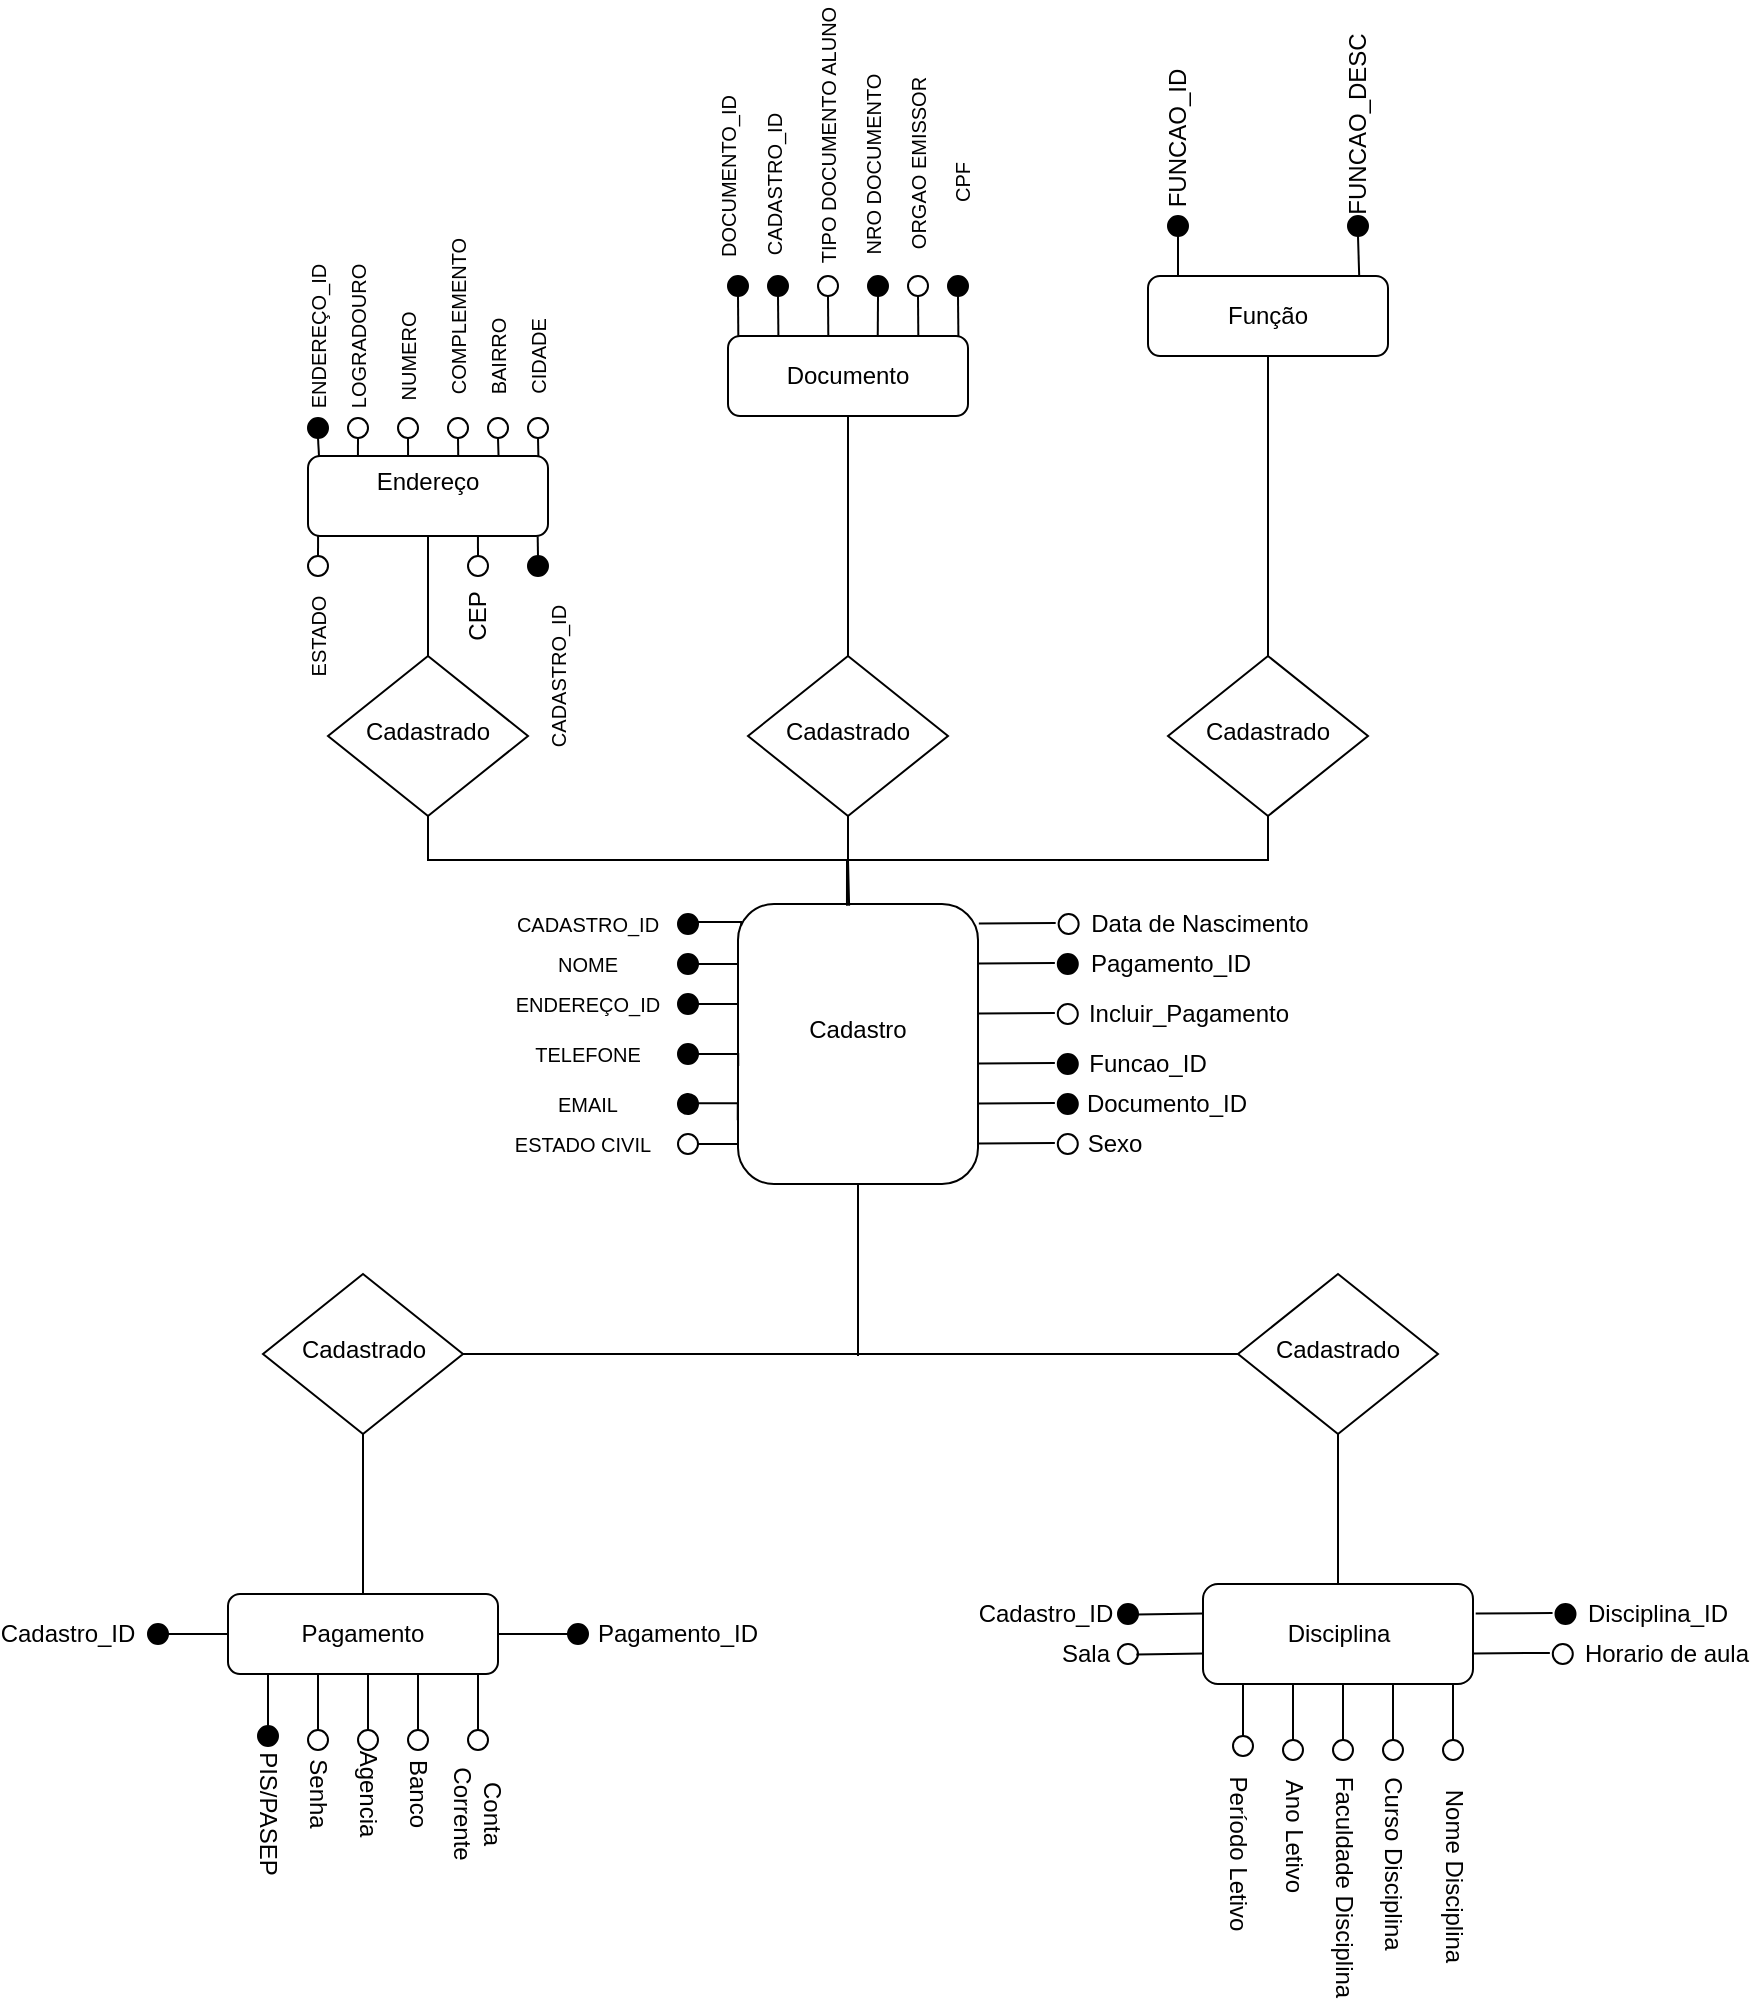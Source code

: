 <mxfile version="14.9.8" type="github">
  <diagram id="C5RBs43oDa-KdzZeNtuy" name="Page-1">
    <mxGraphModel dx="1907" dy="1597" grid="1" gridSize="10" guides="1" tooltips="1" connect="1" arrows="1" fold="1" page="1" pageScale="1" pageWidth="827" pageHeight="1169" math="0" shadow="0">
      <root>
        <mxCell id="WIyWlLk6GJQsqaUBKTNV-0" />
        <mxCell id="WIyWlLk6GJQsqaUBKTNV-1" parent="WIyWlLk6GJQsqaUBKTNV-0" />
        <mxCell id="n9vH3qTKTggAe4fT9s5i-17" style="edgeStyle=orthogonalEdgeStyle;rounded=0;orthogonalLoop=1;jettySize=auto;html=1;exitX=0.5;exitY=1;exitDx=0;exitDy=0;entryX=0.5;entryY=0;entryDx=0;entryDy=0;endArrow=none;endFill=0;" edge="1" parent="WIyWlLk6GJQsqaUBKTNV-1" source="WIyWlLk6GJQsqaUBKTNV-3" target="n9vH3qTKTggAe4fT9s5i-4">
          <mxGeometry relative="1" as="geometry" />
        </mxCell>
        <mxCell id="WIyWlLk6GJQsqaUBKTNV-3" value="&lt;div&gt;Endereço&lt;/div&gt;&lt;div&gt;&lt;br&gt;&lt;/div&gt;" style="rounded=1;whiteSpace=wrap;html=1;fontSize=12;glass=0;strokeWidth=1;shadow=0;" parent="WIyWlLk6GJQsqaUBKTNV-1" vertex="1">
          <mxGeometry x="45" y="136" width="120" height="40" as="geometry" />
        </mxCell>
        <mxCell id="n9vH3qTKTggAe4fT9s5i-143" style="edgeStyle=orthogonalEdgeStyle;rounded=0;orthogonalLoop=1;jettySize=auto;html=1;exitX=0.5;exitY=1;exitDx=0;exitDy=0;endArrow=none;endFill=0;strokeColor=#000000;entryX=0.5;entryY=0;entryDx=0;entryDy=0;" edge="1" parent="WIyWlLk6GJQsqaUBKTNV-1" source="WIyWlLk6GJQsqaUBKTNV-6" target="iqqsQsVCbm3DrwrEXU3c-34">
          <mxGeometry relative="1" as="geometry">
            <mxPoint x="570" y="690" as="targetPoint" />
          </mxGeometry>
        </mxCell>
        <mxCell id="WIyWlLk6GJQsqaUBKTNV-6" value="Cadastrado" style="rhombus;whiteSpace=wrap;html=1;shadow=0;fontFamily=Helvetica;fontSize=12;align=center;strokeWidth=1;spacing=6;spacingTop=-4;" parent="WIyWlLk6GJQsqaUBKTNV-1" vertex="1">
          <mxGeometry x="510" y="545" width="100" height="80" as="geometry" />
        </mxCell>
        <mxCell id="n9vH3qTKTggAe4fT9s5i-140" style="edgeStyle=orthogonalEdgeStyle;rounded=0;orthogonalLoop=1;jettySize=auto;html=1;exitX=0.5;exitY=1;exitDx=0;exitDy=0;endArrow=none;endFill=0;strokeColor=#000000;" edge="1" parent="WIyWlLk6GJQsqaUBKTNV-1">
          <mxGeometry relative="1" as="geometry">
            <mxPoint x="320" y="586" as="targetPoint" />
            <mxPoint x="320" y="496" as="sourcePoint" />
          </mxGeometry>
        </mxCell>
        <mxCell id="WIyWlLk6GJQsqaUBKTNV-7" value="&lt;div&gt;Cadastro&lt;/div&gt;&lt;div&gt;&lt;br&gt;&lt;/div&gt;" style="rounded=1;whiteSpace=wrap;html=1;fontSize=12;glass=0;strokeWidth=1;shadow=0;" parent="WIyWlLk6GJQsqaUBKTNV-1" vertex="1">
          <mxGeometry x="260" y="360" width="120" height="140" as="geometry" />
        </mxCell>
        <mxCell id="n9vH3qTKTggAe4fT9s5i-139" style="edgeStyle=orthogonalEdgeStyle;rounded=0;orthogonalLoop=1;jettySize=auto;html=1;exitX=1;exitY=0.5;exitDx=0;exitDy=0;entryX=0;entryY=0.5;entryDx=0;entryDy=0;endArrow=none;endFill=0;strokeColor=#000000;" edge="1" parent="WIyWlLk6GJQsqaUBKTNV-1" source="WIyWlLk6GJQsqaUBKTNV-10" target="WIyWlLk6GJQsqaUBKTNV-6">
          <mxGeometry relative="1" as="geometry" />
        </mxCell>
        <mxCell id="n9vH3qTKTggAe4fT9s5i-142" style="edgeStyle=orthogonalEdgeStyle;rounded=0;orthogonalLoop=1;jettySize=auto;html=1;exitX=0.5;exitY=1;exitDx=0;exitDy=0;entryX=0.5;entryY=0;entryDx=0;entryDy=0;endArrow=none;endFill=0;strokeColor=#000000;" edge="1" parent="WIyWlLk6GJQsqaUBKTNV-1" source="WIyWlLk6GJQsqaUBKTNV-10" target="WIyWlLk6GJQsqaUBKTNV-12">
          <mxGeometry relative="1" as="geometry" />
        </mxCell>
        <mxCell id="WIyWlLk6GJQsqaUBKTNV-10" value="Cadastrado" style="rhombus;whiteSpace=wrap;html=1;shadow=0;fontFamily=Helvetica;fontSize=12;align=center;strokeWidth=1;spacing=6;spacingTop=-4;" parent="WIyWlLk6GJQsqaUBKTNV-1" vertex="1">
          <mxGeometry x="22.5" y="545" width="100" height="80" as="geometry" />
        </mxCell>
        <mxCell id="n9vH3qTKTggAe4fT9s5i-65" style="edgeStyle=orthogonalEdgeStyle;rounded=0;orthogonalLoop=1;jettySize=auto;html=1;exitX=0.5;exitY=1;exitDx=0;exitDy=0;entryX=0.5;entryY=0;entryDx=0;entryDy=0;endArrow=none;endFill=0;" edge="1" parent="WIyWlLk6GJQsqaUBKTNV-1" source="WIyWlLk6GJQsqaUBKTNV-11" target="n9vH3qTKTggAe4fT9s5i-3">
          <mxGeometry relative="1" as="geometry" />
        </mxCell>
        <mxCell id="WIyWlLk6GJQsqaUBKTNV-11" value="Documento" style="rounded=1;whiteSpace=wrap;html=1;fontSize=12;glass=0;strokeWidth=1;shadow=0;" parent="WIyWlLk6GJQsqaUBKTNV-1" vertex="1">
          <mxGeometry x="255" y="76" width="120" height="40" as="geometry" />
        </mxCell>
        <mxCell id="WIyWlLk6GJQsqaUBKTNV-12" value="Pagamento" style="rounded=1;whiteSpace=wrap;html=1;fontSize=12;glass=0;strokeWidth=1;shadow=0;" parent="WIyWlLk6GJQsqaUBKTNV-1" vertex="1">
          <mxGeometry x="5" y="705" width="135" height="40" as="geometry" />
        </mxCell>
        <mxCell id="n9vH3qTKTggAe4fT9s5i-1" value="&lt;div&gt;Função&lt;/div&gt;" style="rounded=1;whiteSpace=wrap;html=1;fontSize=12;glass=0;strokeWidth=1;shadow=0;" vertex="1" parent="WIyWlLk6GJQsqaUBKTNV-1">
          <mxGeometry x="465" y="46" width="120" height="40" as="geometry" />
        </mxCell>
        <mxCell id="n9vH3qTKTggAe4fT9s5i-5" value="" style="ellipse;whiteSpace=wrap;html=1;aspect=fixed;" vertex="1" parent="WIyWlLk6GJQsqaUBKTNV-1">
          <mxGeometry x="65" y="117" width="10" height="10" as="geometry" />
        </mxCell>
        <mxCell id="n9vH3qTKTggAe4fT9s5i-6" value="" style="ellipse;whiteSpace=wrap;html=1;aspect=fixed;fillColor=#000000;" vertex="1" parent="WIyWlLk6GJQsqaUBKTNV-1">
          <mxGeometry x="45" y="117" width="10" height="10" as="geometry" />
        </mxCell>
        <mxCell id="n9vH3qTKTggAe4fT9s5i-7" value="" style="ellipse;whiteSpace=wrap;html=1;aspect=fixed;" vertex="1" parent="WIyWlLk6GJQsqaUBKTNV-1">
          <mxGeometry x="90" y="117" width="10" height="10" as="geometry" />
        </mxCell>
        <mxCell id="n9vH3qTKTggAe4fT9s5i-8" value="" style="ellipse;whiteSpace=wrap;html=1;aspect=fixed;" vertex="1" parent="WIyWlLk6GJQsqaUBKTNV-1">
          <mxGeometry x="115" y="117" width="10" height="10" as="geometry" />
        </mxCell>
        <mxCell id="n9vH3qTKTggAe4fT9s5i-9" value="" style="ellipse;whiteSpace=wrap;html=1;aspect=fixed;" vertex="1" parent="WIyWlLk6GJQsqaUBKTNV-1">
          <mxGeometry x="135" y="117" width="10" height="10" as="geometry" />
        </mxCell>
        <mxCell id="n9vH3qTKTggAe4fT9s5i-10" value="" style="ellipse;whiteSpace=wrap;html=1;aspect=fixed;" vertex="1" parent="WIyWlLk6GJQsqaUBKTNV-1">
          <mxGeometry x="155" y="117" width="10" height="10" as="geometry" />
        </mxCell>
        <mxCell id="n9vH3qTKTggAe4fT9s5i-13" value="" style="ellipse;whiteSpace=wrap;html=1;aspect=fixed;" vertex="1" parent="WIyWlLk6GJQsqaUBKTNV-1">
          <mxGeometry x="45" y="186" width="10" height="10" as="geometry" />
        </mxCell>
        <mxCell id="n9vH3qTKTggAe4fT9s5i-14" value="" style="ellipse;whiteSpace=wrap;html=1;aspect=fixed;" vertex="1" parent="WIyWlLk6GJQsqaUBKTNV-1">
          <mxGeometry x="125" y="186" width="10" height="10" as="geometry" />
        </mxCell>
        <mxCell id="n9vH3qTKTggAe4fT9s5i-16" value="" style="ellipse;whiteSpace=wrap;html=1;aspect=fixed;fillColor=#000000;" vertex="1" parent="WIyWlLk6GJQsqaUBKTNV-1">
          <mxGeometry x="155" y="186" width="10" height="10" as="geometry" />
        </mxCell>
        <mxCell id="n9vH3qTKTggAe4fT9s5i-40" value="" style="ellipse;whiteSpace=wrap;html=1;aspect=fixed;fillColor=#000000;" vertex="1" parent="WIyWlLk6GJQsqaUBKTNV-1">
          <mxGeometry x="275" y="46" width="10" height="10" as="geometry" />
        </mxCell>
        <mxCell id="n9vH3qTKTggAe4fT9s5i-41" value="" style="ellipse;whiteSpace=wrap;html=1;aspect=fixed;fillColor=#000000;" vertex="1" parent="WIyWlLk6GJQsqaUBKTNV-1">
          <mxGeometry x="255" y="46" width="10" height="10" as="geometry" />
        </mxCell>
        <mxCell id="n9vH3qTKTggAe4fT9s5i-42" value="" style="ellipse;whiteSpace=wrap;html=1;aspect=fixed;" vertex="1" parent="WIyWlLk6GJQsqaUBKTNV-1">
          <mxGeometry x="300" y="46" width="10" height="10" as="geometry" />
        </mxCell>
        <mxCell id="n9vH3qTKTggAe4fT9s5i-43" value="" style="ellipse;whiteSpace=wrap;html=1;aspect=fixed;fillColor=#000000;" vertex="1" parent="WIyWlLk6GJQsqaUBKTNV-1">
          <mxGeometry x="325" y="46" width="10" height="10" as="geometry" />
        </mxCell>
        <mxCell id="n9vH3qTKTggAe4fT9s5i-44" value="" style="ellipse;whiteSpace=wrap;html=1;aspect=fixed;" vertex="1" parent="WIyWlLk6GJQsqaUBKTNV-1">
          <mxGeometry x="345" y="46" width="10" height="10" as="geometry" />
        </mxCell>
        <mxCell id="n9vH3qTKTggAe4fT9s5i-45" value="" style="ellipse;whiteSpace=wrap;html=1;aspect=fixed;fillColor=#000000;" vertex="1" parent="WIyWlLk6GJQsqaUBKTNV-1">
          <mxGeometry x="365" y="46" width="10" height="10" as="geometry" />
        </mxCell>
        <mxCell id="n9vH3qTKTggAe4fT9s5i-66" value="" style="ellipse;whiteSpace=wrap;html=1;aspect=fixed;fillColor=#000000;" vertex="1" parent="WIyWlLk6GJQsqaUBKTNV-1">
          <mxGeometry x="475" y="16" width="10" height="10" as="geometry" />
        </mxCell>
        <mxCell id="n9vH3qTKTggAe4fT9s5i-67" value="" style="ellipse;whiteSpace=wrap;html=1;aspect=fixed;fillColor=#000000;" vertex="1" parent="WIyWlLk6GJQsqaUBKTNV-1">
          <mxGeometry x="565" y="16" width="10" height="10" as="geometry" />
        </mxCell>
        <mxCell id="n9vH3qTKTggAe4fT9s5i-138" style="edgeStyle=orthogonalEdgeStyle;rounded=0;orthogonalLoop=1;jettySize=auto;html=1;exitX=0.5;exitY=1;exitDx=0;exitDy=0;entryX=0.454;entryY=0.006;entryDx=0;entryDy=0;entryPerimeter=0;endArrow=none;endFill=0;strokeColor=#000000;" edge="1" parent="WIyWlLk6GJQsqaUBKTNV-1" source="n9vH3qTKTggAe4fT9s5i-2" target="WIyWlLk6GJQsqaUBKTNV-7">
          <mxGeometry relative="1" as="geometry" />
        </mxCell>
        <mxCell id="n9vH3qTKTggAe4fT9s5i-2" value="Cadastrado" style="rhombus;whiteSpace=wrap;html=1;shadow=0;fontFamily=Helvetica;fontSize=12;align=center;strokeWidth=1;spacing=6;spacingTop=-4;" vertex="1" parent="WIyWlLk6GJQsqaUBKTNV-1">
          <mxGeometry x="475" y="236" width="100" height="80" as="geometry" />
        </mxCell>
        <mxCell id="n9vH3qTKTggAe4fT9s5i-136" style="edgeStyle=orthogonalEdgeStyle;rounded=0;orthogonalLoop=1;jettySize=auto;html=1;exitX=0.5;exitY=1;exitDx=0;exitDy=0;entryX=0.463;entryY=0.006;entryDx=0;entryDy=0;entryPerimeter=0;endArrow=none;endFill=0;strokeColor=#000000;" edge="1" parent="WIyWlLk6GJQsqaUBKTNV-1" source="n9vH3qTKTggAe4fT9s5i-3" target="WIyWlLk6GJQsqaUBKTNV-7">
          <mxGeometry relative="1" as="geometry" />
        </mxCell>
        <mxCell id="n9vH3qTKTggAe4fT9s5i-3" value="Cadastrado" style="rhombus;whiteSpace=wrap;html=1;shadow=0;fontFamily=Helvetica;fontSize=12;align=center;strokeWidth=1;spacing=6;spacingTop=-4;" vertex="1" parent="WIyWlLk6GJQsqaUBKTNV-1">
          <mxGeometry x="265" y="236" width="100" height="80" as="geometry" />
        </mxCell>
        <mxCell id="n9vH3qTKTggAe4fT9s5i-137" style="edgeStyle=orthogonalEdgeStyle;rounded=0;orthogonalLoop=1;jettySize=auto;html=1;exitX=0.5;exitY=1;exitDx=0;exitDy=0;entryX=0.458;entryY=-0.014;entryDx=0;entryDy=0;entryPerimeter=0;endArrow=none;endFill=0;strokeColor=#000000;" edge="1" parent="WIyWlLk6GJQsqaUBKTNV-1" source="n9vH3qTKTggAe4fT9s5i-4" target="WIyWlLk6GJQsqaUBKTNV-7">
          <mxGeometry relative="1" as="geometry" />
        </mxCell>
        <mxCell id="n9vH3qTKTggAe4fT9s5i-4" value="Cadastrado" style="rhombus;whiteSpace=wrap;html=1;shadow=0;fontFamily=Helvetica;fontSize=12;align=center;strokeWidth=1;spacing=6;spacingTop=-4;" vertex="1" parent="WIyWlLk6GJQsqaUBKTNV-1">
          <mxGeometry x="55" y="236" width="100" height="80" as="geometry" />
        </mxCell>
        <mxCell id="n9vH3qTKTggAe4fT9s5i-46" value="&lt;font style=&quot;font-size: 10px&quot;&gt;ESTADO&lt;/font&gt;" style="text;html=1;strokeColor=none;fillColor=none;align=center;verticalAlign=middle;whiteSpace=wrap;rounded=0;rotation=-90;" vertex="1" parent="WIyWlLk6GJQsqaUBKTNV-1">
          <mxGeometry x="30" y="216" width="40" height="20" as="geometry" />
        </mxCell>
        <mxCell id="n9vH3qTKTggAe4fT9s5i-47" value="&lt;div&gt;&lt;font style=&quot;font-size: 10px&quot;&gt;LOGRADOURO&lt;/font&gt;&lt;/div&gt;" style="text;html=1;strokeColor=none;fillColor=none;align=center;verticalAlign=middle;whiteSpace=wrap;rounded=0;rotation=-90;" vertex="1" parent="WIyWlLk6GJQsqaUBKTNV-1">
          <mxGeometry x="50" y="66" width="40" height="20" as="geometry" />
        </mxCell>
        <mxCell id="n9vH3qTKTggAe4fT9s5i-48" value="&lt;font style=&quot;font-size: 10px&quot;&gt;NUMERO&lt;/font&gt;" style="text;html=1;strokeColor=none;fillColor=none;align=center;verticalAlign=middle;whiteSpace=wrap;rounded=0;rotation=-90;" vertex="1" parent="WIyWlLk6GJQsqaUBKTNV-1">
          <mxGeometry x="75" y="76" width="40" height="20" as="geometry" />
        </mxCell>
        <mxCell id="n9vH3qTKTggAe4fT9s5i-50" value="&lt;font style=&quot;font-size: 10px&quot;&gt;COMPLEMENTO&lt;/font&gt;" style="text;html=1;strokeColor=none;fillColor=none;align=center;verticalAlign=middle;whiteSpace=wrap;rounded=0;rotation=-90;" vertex="1" parent="WIyWlLk6GJQsqaUBKTNV-1">
          <mxGeometry x="100" y="56" width="40" height="20" as="geometry" />
        </mxCell>
        <mxCell id="n9vH3qTKTggAe4fT9s5i-51" value="&lt;font style=&quot;font-size: 10px&quot;&gt;BAIRRO&lt;/font&gt;" style="text;html=1;strokeColor=none;fillColor=none;align=center;verticalAlign=middle;whiteSpace=wrap;rounded=0;rotation=-90;" vertex="1" parent="WIyWlLk6GJQsqaUBKTNV-1">
          <mxGeometry x="120" y="76" width="40" height="20" as="geometry" />
        </mxCell>
        <mxCell id="n9vH3qTKTggAe4fT9s5i-52" value="&lt;font style=&quot;font-size: 10px&quot;&gt;CIDADE&lt;/font&gt;" style="text;html=1;strokeColor=none;fillColor=none;align=center;verticalAlign=middle;whiteSpace=wrap;rounded=0;rotation=270;" vertex="1" parent="WIyWlLk6GJQsqaUBKTNV-1">
          <mxGeometry x="140" y="76" width="40" height="20" as="geometry" />
        </mxCell>
        <mxCell id="iqqsQsVCbm3DrwrEXU3c-1" value="" style="ellipse;whiteSpace=wrap;html=1;aspect=fixed;fillColor=#000000;" vertex="1" parent="WIyWlLk6GJQsqaUBKTNV-1">
          <mxGeometry x="-35" y="720" width="10" height="10" as="geometry" />
        </mxCell>
        <mxCell id="n9vH3qTKTggAe4fT9s5i-54" value="&lt;font style=&quot;font-size: 10px&quot;&gt;ENDEREÇO_ID&lt;/font&gt;" style="text;html=1;strokeColor=none;fillColor=none;align=center;verticalAlign=middle;whiteSpace=wrap;rounded=0;rotation=-90;" vertex="1" parent="WIyWlLk6GJQsqaUBKTNV-1">
          <mxGeometry x="30" y="66" width="40" height="20" as="geometry" />
        </mxCell>
        <mxCell id="iqqsQsVCbm3DrwrEXU3c-6" value="" style="endArrow=none;html=1;entryX=1;entryY=0.5;entryDx=0;entryDy=0;exitX=0;exitY=0.5;exitDx=0;exitDy=0;" edge="1" parent="WIyWlLk6GJQsqaUBKTNV-1" source="WIyWlLk6GJQsqaUBKTNV-12" target="iqqsQsVCbm3DrwrEXU3c-1">
          <mxGeometry width="50" height="50" relative="1" as="geometry">
            <mxPoint x="22.5" y="824" as="sourcePoint" />
            <mxPoint x="32.5" y="795" as="targetPoint" />
          </mxGeometry>
        </mxCell>
        <mxCell id="n9vH3qTKTggAe4fT9s5i-55" value="CEP" style="text;html=1;strokeColor=none;fillColor=none;align=center;verticalAlign=middle;whiteSpace=wrap;rounded=0;rotation=-90;" vertex="1" parent="WIyWlLk6GJQsqaUBKTNV-1">
          <mxGeometry x="110" y="206" width="40" height="20" as="geometry" />
        </mxCell>
        <mxCell id="iqqsQsVCbm3DrwrEXU3c-9" value="" style="ellipse;whiteSpace=wrap;html=1;aspect=fixed;fillColor=#000000;" vertex="1" parent="WIyWlLk6GJQsqaUBKTNV-1">
          <mxGeometry x="175" y="720" width="10" height="10" as="geometry" />
        </mxCell>
        <mxCell id="n9vH3qTKTggAe4fT9s5i-56" value="&lt;font style=&quot;font-size: 10px&quot;&gt;CADASTRO_ID&lt;/font&gt;" style="text;html=1;strokeColor=none;fillColor=none;align=center;verticalAlign=middle;whiteSpace=wrap;rounded=0;rotation=0;" vertex="1" parent="WIyWlLk6GJQsqaUBKTNV-1">
          <mxGeometry x="165" y="360" width="40" height="20" as="geometry" />
        </mxCell>
        <mxCell id="n9vH3qTKTggAe4fT9s5i-57" value="&lt;font style=&quot;font-size: 10px&quot;&gt;DOCUMENTO_ID&lt;/font&gt;" style="text;html=1;strokeColor=none;fillColor=none;align=center;verticalAlign=middle;whiteSpace=wrap;rounded=0;rotation=-90;" vertex="1" parent="WIyWlLk6GJQsqaUBKTNV-1">
          <mxGeometry x="235" y="-14" width="40" height="20" as="geometry" />
        </mxCell>
        <mxCell id="iqqsQsVCbm3DrwrEXU3c-10" value="" style="endArrow=none;html=1;entryX=0;entryY=0.5;entryDx=0;entryDy=0;exitX=1;exitY=0.5;exitDx=0;exitDy=0;" edge="1" parent="WIyWlLk6GJQsqaUBKTNV-1" source="WIyWlLk6GJQsqaUBKTNV-12" target="iqqsQsVCbm3DrwrEXU3c-9">
          <mxGeometry width="50" height="50" relative="1" as="geometry">
            <mxPoint x="285" y="740" as="sourcePoint" />
            <mxPoint x="302.5" y="810" as="targetPoint" />
            <Array as="points">
              <mxPoint x="180" y="725" />
            </Array>
          </mxGeometry>
        </mxCell>
        <mxCell id="n9vH3qTKTggAe4fT9s5i-59" value="&lt;font style=&quot;font-size: 10px&quot;&gt;CADASTRO_ID&lt;/font&gt;" style="text;html=1;strokeColor=none;fillColor=none;align=center;verticalAlign=middle;whiteSpace=wrap;rounded=0;rotation=-90;" vertex="1" parent="WIyWlLk6GJQsqaUBKTNV-1">
          <mxGeometry x="258" y="-10" width="40" height="20" as="geometry" />
        </mxCell>
        <mxCell id="iqqsQsVCbm3DrwrEXU3c-11" value="" style="ellipse;whiteSpace=wrap;html=1;aspect=fixed;fillColor=#000000;" vertex="1" parent="WIyWlLk6GJQsqaUBKTNV-1">
          <mxGeometry x="20" y="771" width="10" height="10" as="geometry" />
        </mxCell>
        <mxCell id="n9vH3qTKTggAe4fT9s5i-60" value="&lt;font style=&quot;font-size: 10px&quot;&gt;TIPO DOCUMENTO ALUNO&lt;/font&gt;" style="text;html=1;strokeColor=none;fillColor=none;align=center;verticalAlign=middle;whiteSpace=wrap;rounded=0;rotation=-90;" vertex="1" parent="WIyWlLk6GJQsqaUBKTNV-1">
          <mxGeometry x="237.5" y="-34" width="135" height="20" as="geometry" />
        </mxCell>
        <mxCell id="iqqsQsVCbm3DrwrEXU3c-13" value="" style="endArrow=none;html=1;entryX=0.926;entryY=1.05;entryDx=0;entryDy=0;entryPerimeter=0;exitX=0.5;exitY=0;exitDx=0;exitDy=0;" edge="1" parent="WIyWlLk6GJQsqaUBKTNV-1" source="iqqsQsVCbm3DrwrEXU3c-11">
          <mxGeometry width="50" height="50" relative="1" as="geometry">
            <mxPoint x="10" y="873" as="sourcePoint" />
            <mxPoint x="25.01" y="745" as="targetPoint" />
          </mxGeometry>
        </mxCell>
        <mxCell id="n9vH3qTKTggAe4fT9s5i-61" value="&lt;font style=&quot;font-size: 10px&quot;&gt;NRO DOCUMENTO&lt;/font&gt;" style="text;html=1;strokeColor=none;fillColor=none;align=center;verticalAlign=middle;whiteSpace=wrap;rounded=0;rotation=-90;" vertex="1" parent="WIyWlLk6GJQsqaUBKTNV-1">
          <mxGeometry x="270" y="-20" width="115" height="20" as="geometry" />
        </mxCell>
        <mxCell id="iqqsQsVCbm3DrwrEXU3c-18" value="" style="ellipse;whiteSpace=wrap;html=1;aspect=fixed;" vertex="1" parent="WIyWlLk6GJQsqaUBKTNV-1">
          <mxGeometry x="45" y="773" width="10" height="10" as="geometry" />
        </mxCell>
        <mxCell id="n9vH3qTKTggAe4fT9s5i-63" value="&lt;font style=&quot;font-size: 10px&quot;&gt;ORGAO EMISSOR&lt;/font&gt;" style="text;html=1;strokeColor=none;fillColor=none;align=center;verticalAlign=middle;whiteSpace=wrap;rounded=0;rotation=-90;" vertex="1" parent="WIyWlLk6GJQsqaUBKTNV-1">
          <mxGeometry x="292.5" y="-20" width="115" height="20" as="geometry" />
        </mxCell>
        <mxCell id="iqqsQsVCbm3DrwrEXU3c-19" value="" style="endArrow=none;html=1;entryX=0.926;entryY=1.05;entryDx=0;entryDy=0;entryPerimeter=0;exitX=0.5;exitY=0;exitDx=0;exitDy=0;" edge="1" parent="WIyWlLk6GJQsqaUBKTNV-1" source="iqqsQsVCbm3DrwrEXU3c-18">
          <mxGeometry width="50" height="50" relative="1" as="geometry">
            <mxPoint x="35" y="873" as="sourcePoint" />
            <mxPoint x="50.01" y="745" as="targetPoint" />
          </mxGeometry>
        </mxCell>
        <mxCell id="n9vH3qTKTggAe4fT9s5i-64" value="&lt;font style=&quot;font-size: 10px&quot;&gt;CPF&lt;/font&gt;" style="text;html=1;strokeColor=none;fillColor=none;align=center;verticalAlign=middle;whiteSpace=wrap;rounded=0;rotation=-90;" vertex="1" parent="WIyWlLk6GJQsqaUBKTNV-1">
          <mxGeometry x="334.5" y="-10.5" width="74" height="20" as="geometry" />
        </mxCell>
        <mxCell id="iqqsQsVCbm3DrwrEXU3c-20" value="" style="ellipse;whiteSpace=wrap;html=1;aspect=fixed;" vertex="1" parent="WIyWlLk6GJQsqaUBKTNV-1">
          <mxGeometry x="95" y="773" width="10" height="10" as="geometry" />
        </mxCell>
        <mxCell id="iqqsQsVCbm3DrwrEXU3c-21" value="" style="endArrow=none;html=1;entryX=0.926;entryY=1.05;entryDx=0;entryDy=0;entryPerimeter=0;exitX=0.5;exitY=0;exitDx=0;exitDy=0;" edge="1" parent="WIyWlLk6GJQsqaUBKTNV-1" source="iqqsQsVCbm3DrwrEXU3c-20">
          <mxGeometry width="50" height="50" relative="1" as="geometry">
            <mxPoint x="85" y="873" as="sourcePoint" />
            <mxPoint x="100.01" y="745" as="targetPoint" />
          </mxGeometry>
        </mxCell>
        <mxCell id="iqqsQsVCbm3DrwrEXU3c-22" value="" style="ellipse;whiteSpace=wrap;html=1;aspect=fixed;fillColor=none;" vertex="1" parent="WIyWlLk6GJQsqaUBKTNV-1">
          <mxGeometry x="125" y="773" width="10" height="10" as="geometry" />
        </mxCell>
        <mxCell id="n9vH3qTKTggAe4fT9s5i-68" value="FUNCAO_ID" style="text;html=1;strokeColor=none;fillColor=none;align=center;verticalAlign=middle;whiteSpace=wrap;rounded=0;rotation=-90;" vertex="1" parent="WIyWlLk6GJQsqaUBKTNV-1">
          <mxGeometry x="443" y="-33" width="74" height="20" as="geometry" />
        </mxCell>
        <mxCell id="iqqsQsVCbm3DrwrEXU3c-23" value="" style="endArrow=none;html=1;entryX=0.926;entryY=1.05;entryDx=0;entryDy=0;entryPerimeter=0;exitX=0.5;exitY=0;exitDx=0;exitDy=0;" edge="1" parent="WIyWlLk6GJQsqaUBKTNV-1" source="iqqsQsVCbm3DrwrEXU3c-22">
          <mxGeometry width="50" height="50" relative="1" as="geometry">
            <mxPoint x="115" y="873" as="sourcePoint" />
            <mxPoint x="130.01" y="745" as="targetPoint" />
          </mxGeometry>
        </mxCell>
        <mxCell id="iqqsQsVCbm3DrwrEXU3c-24" value="" style="ellipse;whiteSpace=wrap;html=1;aspect=fixed;" vertex="1" parent="WIyWlLk6GJQsqaUBKTNV-1">
          <mxGeometry x="70" y="773" width="10" height="10" as="geometry" />
        </mxCell>
        <mxCell id="iqqsQsVCbm3DrwrEXU3c-25" value="" style="endArrow=none;html=1;entryX=0.926;entryY=1.05;entryDx=0;entryDy=0;entryPerimeter=0;exitX=0.5;exitY=0;exitDx=0;exitDy=0;" edge="1" parent="WIyWlLk6GJQsqaUBKTNV-1" source="iqqsQsVCbm3DrwrEXU3c-24">
          <mxGeometry width="50" height="50" relative="1" as="geometry">
            <mxPoint x="60" y="873" as="sourcePoint" />
            <mxPoint x="75.01" y="745" as="targetPoint" />
          </mxGeometry>
        </mxCell>
        <mxCell id="iqqsQsVCbm3DrwrEXU3c-26" value="Pagamento_ID" style="text;html=1;strokeColor=none;fillColor=none;align=center;verticalAlign=middle;whiteSpace=wrap;rounded=0;" vertex="1" parent="WIyWlLk6GJQsqaUBKTNV-1">
          <mxGeometry x="210" y="715" width="40" height="20" as="geometry" />
        </mxCell>
        <mxCell id="iqqsQsVCbm3DrwrEXU3c-27" value="Cadastro_ID" style="text;html=1;strokeColor=none;fillColor=none;align=center;verticalAlign=middle;whiteSpace=wrap;rounded=0;rotation=0;" vertex="1" parent="WIyWlLk6GJQsqaUBKTNV-1">
          <mxGeometry x="-95" y="715" width="40" height="20" as="geometry" />
        </mxCell>
        <mxCell id="iqqsQsVCbm3DrwrEXU3c-28" value="PIS/PASEP" style="text;html=1;strokeColor=none;fillColor=none;align=center;verticalAlign=middle;whiteSpace=wrap;rounded=0;rotation=90;" vertex="1" parent="WIyWlLk6GJQsqaUBKTNV-1">
          <mxGeometry x="5" y="805" width="40" height="20" as="geometry" />
        </mxCell>
        <mxCell id="iqqsQsVCbm3DrwrEXU3c-30" value="Conta Corrente" style="text;html=1;strokeColor=none;fillColor=none;align=center;verticalAlign=middle;whiteSpace=wrap;rounded=0;rotation=90;" vertex="1" parent="WIyWlLk6GJQsqaUBKTNV-1">
          <mxGeometry x="110" y="805" width="40" height="20" as="geometry" />
        </mxCell>
        <mxCell id="iqqsQsVCbm3DrwrEXU3c-31" value="Banco" style="text;html=1;strokeColor=none;fillColor=none;align=center;verticalAlign=middle;whiteSpace=wrap;rounded=0;rotation=90;" vertex="1" parent="WIyWlLk6GJQsqaUBKTNV-1">
          <mxGeometry x="80" y="795" width="40" height="20" as="geometry" />
        </mxCell>
        <mxCell id="iqqsQsVCbm3DrwrEXU3c-32" value="Agencia" style="text;html=1;strokeColor=none;fillColor=none;align=center;verticalAlign=middle;whiteSpace=wrap;rounded=0;rotation=90;" vertex="1" parent="WIyWlLk6GJQsqaUBKTNV-1">
          <mxGeometry x="55" y="795" width="40" height="20" as="geometry" />
        </mxCell>
        <mxCell id="iqqsQsVCbm3DrwrEXU3c-33" value="Senha" style="text;html=1;strokeColor=none;fillColor=none;align=center;verticalAlign=middle;whiteSpace=wrap;rounded=0;rotation=90;" vertex="1" parent="WIyWlLk6GJQsqaUBKTNV-1">
          <mxGeometry x="30" y="795" width="40" height="20" as="geometry" />
        </mxCell>
        <mxCell id="iqqsQsVCbm3DrwrEXU3c-34" value="Disciplina" style="rounded=1;whiteSpace=wrap;html=1;fontSize=12;glass=0;strokeWidth=1;shadow=0;" vertex="1" parent="WIyWlLk6GJQsqaUBKTNV-1">
          <mxGeometry x="492.5" y="700" width="135" height="50" as="geometry" />
        </mxCell>
        <mxCell id="iqqsQsVCbm3DrwrEXU3c-37" value="" style="ellipse;whiteSpace=wrap;html=1;aspect=fixed;fillColor=#000000;" vertex="1" parent="WIyWlLk6GJQsqaUBKTNV-1">
          <mxGeometry x="668.75" y="710" width="10" height="10" as="geometry" />
        </mxCell>
        <mxCell id="iqqsQsVCbm3DrwrEXU3c-40" value="" style="endArrow=none;html=1;entryX=0.926;entryY=1.05;entryDx=0;entryDy=0;entryPerimeter=0;exitX=0.5;exitY=0;exitDx=0;exitDy=0;" edge="1" parent="WIyWlLk6GJQsqaUBKTNV-1" source="iqqsQsVCbm3DrwrEXU3c-39">
          <mxGeometry width="50" height="50" relative="1" as="geometry">
            <mxPoint x="497.5" y="878" as="sourcePoint" />
            <mxPoint x="512.51" y="750" as="targetPoint" />
          </mxGeometry>
        </mxCell>
        <mxCell id="iqqsQsVCbm3DrwrEXU3c-42" value="" style="endArrow=none;html=1;entryX=0.926;entryY=1.05;entryDx=0;entryDy=0;entryPerimeter=0;exitX=0.5;exitY=0;exitDx=0;exitDy=0;" edge="1" parent="WIyWlLk6GJQsqaUBKTNV-1" source="iqqsQsVCbm3DrwrEXU3c-41">
          <mxGeometry width="50" height="50" relative="1" as="geometry">
            <mxPoint x="522.5" y="878" as="sourcePoint" />
            <mxPoint x="537.51" y="750" as="targetPoint" />
          </mxGeometry>
        </mxCell>
        <mxCell id="iqqsQsVCbm3DrwrEXU3c-43" value="" style="ellipse;whiteSpace=wrap;html=1;aspect=fixed;" vertex="1" parent="WIyWlLk6GJQsqaUBKTNV-1">
          <mxGeometry x="582.5" y="778" width="10" height="10" as="geometry" />
        </mxCell>
        <mxCell id="iqqsQsVCbm3DrwrEXU3c-44" value="" style="endArrow=none;html=1;entryX=0.926;entryY=1.05;entryDx=0;entryDy=0;entryPerimeter=0;exitX=0.5;exitY=0;exitDx=0;exitDy=0;" edge="1" parent="WIyWlLk6GJQsqaUBKTNV-1" source="iqqsQsVCbm3DrwrEXU3c-43">
          <mxGeometry width="50" height="50" relative="1" as="geometry">
            <mxPoint x="572.5" y="878" as="sourcePoint" />
            <mxPoint x="587.51" y="750" as="targetPoint" />
          </mxGeometry>
        </mxCell>
        <mxCell id="iqqsQsVCbm3DrwrEXU3c-45" value="" style="ellipse;whiteSpace=wrap;html=1;aspect=fixed;fillColor=#FFFFFF;" vertex="1" parent="WIyWlLk6GJQsqaUBKTNV-1">
          <mxGeometry x="612.5" y="778" width="10" height="10" as="geometry" />
        </mxCell>
        <mxCell id="iqqsQsVCbm3DrwrEXU3c-46" value="" style="endArrow=none;html=1;entryX=0.926;entryY=1.05;entryDx=0;entryDy=0;entryPerimeter=0;exitX=0.5;exitY=0;exitDx=0;exitDy=0;" edge="1" parent="WIyWlLk6GJQsqaUBKTNV-1" source="iqqsQsVCbm3DrwrEXU3c-45">
          <mxGeometry width="50" height="50" relative="1" as="geometry">
            <mxPoint x="602.5" y="878" as="sourcePoint" />
            <mxPoint x="617.51" y="750" as="targetPoint" />
          </mxGeometry>
        </mxCell>
        <mxCell id="iqqsQsVCbm3DrwrEXU3c-47" value="" style="ellipse;whiteSpace=wrap;html=1;aspect=fixed;" vertex="1" parent="WIyWlLk6GJQsqaUBKTNV-1">
          <mxGeometry x="557.5" y="778" width="10" height="10" as="geometry" />
        </mxCell>
        <mxCell id="iqqsQsVCbm3DrwrEXU3c-48" value="" style="endArrow=none;html=1;entryX=0.926;entryY=1.05;entryDx=0;entryDy=0;entryPerimeter=0;exitX=0.5;exitY=0;exitDx=0;exitDy=0;" edge="1" parent="WIyWlLk6GJQsqaUBKTNV-1" source="iqqsQsVCbm3DrwrEXU3c-47">
          <mxGeometry width="50" height="50" relative="1" as="geometry">
            <mxPoint x="547.5" y="878" as="sourcePoint" />
            <mxPoint x="562.51" y="750" as="targetPoint" />
          </mxGeometry>
        </mxCell>
        <mxCell id="iqqsQsVCbm3DrwrEXU3c-49" value="Disciplina_ID" style="text;html=1;strokeColor=none;fillColor=none;align=center;verticalAlign=middle;whiteSpace=wrap;rounded=0;" vertex="1" parent="WIyWlLk6GJQsqaUBKTNV-1">
          <mxGeometry x="700" y="705" width="40" height="20" as="geometry" />
        </mxCell>
        <mxCell id="iqqsQsVCbm3DrwrEXU3c-50" value="Cadastro_ID" style="text;html=1;strokeColor=none;fillColor=none;align=center;verticalAlign=middle;whiteSpace=wrap;rounded=0;rotation=0;" vertex="1" parent="WIyWlLk6GJQsqaUBKTNV-1">
          <mxGeometry x="394" y="705" width="40" height="20" as="geometry" />
        </mxCell>
        <mxCell id="iqqsQsVCbm3DrwrEXU3c-51" value="Período Letivo" style="text;html=1;strokeColor=none;fillColor=none;align=center;verticalAlign=middle;whiteSpace=wrap;rounded=0;rotation=90;" vertex="1" parent="WIyWlLk6GJQsqaUBKTNV-1">
          <mxGeometry x="465" y="825" width="90" height="20" as="geometry" />
        </mxCell>
        <mxCell id="iqqsQsVCbm3DrwrEXU3c-52" value="Nome Disciplina" style="text;html=1;strokeColor=none;fillColor=none;align=center;verticalAlign=middle;whiteSpace=wrap;rounded=0;rotation=90;" vertex="1" parent="WIyWlLk6GJQsqaUBKTNV-1">
          <mxGeometry x="566.25" y="836.25" width="102.5" height="20" as="geometry" />
        </mxCell>
        <mxCell id="iqqsQsVCbm3DrwrEXU3c-53" value="Curso Disciplina" style="text;html=1;strokeColor=none;fillColor=none;align=center;verticalAlign=middle;whiteSpace=wrap;rounded=0;rotation=90;" vertex="1" parent="WIyWlLk6GJQsqaUBKTNV-1">
          <mxGeometry x="526.25" y="830" width="122.5" height="20" as="geometry" />
        </mxCell>
        <mxCell id="iqqsQsVCbm3DrwrEXU3c-54" value="Faculdade Disciplina" style="text;html=1;strokeColor=none;fillColor=none;align=center;verticalAlign=middle;whiteSpace=wrap;rounded=0;rotation=90;" vertex="1" parent="WIyWlLk6GJQsqaUBKTNV-1">
          <mxGeometry x="498.75" y="841.25" width="127.5" height="20" as="geometry" />
        </mxCell>
        <mxCell id="iqqsQsVCbm3DrwrEXU3c-55" value="Ano Letivo&lt;br&gt;" style="text;html=1;strokeColor=none;fillColor=none;align=center;verticalAlign=middle;whiteSpace=wrap;rounded=0;rotation=90;" vertex="1" parent="WIyWlLk6GJQsqaUBKTNV-1">
          <mxGeometry x="501.25" y="816.25" width="72.5" height="20" as="geometry" />
        </mxCell>
        <mxCell id="iqqsQsVCbm3DrwrEXU3c-56" value="" style="endArrow=none;html=1;entryX=-0.147;entryY=0.449;entryDx=0;entryDy=0;entryPerimeter=0;exitX=1.01;exitY=0.294;exitDx=0;exitDy=0;exitPerimeter=0;" edge="1" parent="WIyWlLk6GJQsqaUBKTNV-1" source="iqqsQsVCbm3DrwrEXU3c-34" target="iqqsQsVCbm3DrwrEXU3c-37">
          <mxGeometry width="50" height="50" relative="1" as="geometry">
            <mxPoint x="630" y="710" as="sourcePoint" />
            <mxPoint x="680" y="660" as="targetPoint" />
          </mxGeometry>
        </mxCell>
        <mxCell id="iqqsQsVCbm3DrwrEXU3c-57" value="" style="ellipse;whiteSpace=wrap;html=1;aspect=fixed;fillColor=#000000;" vertex="1" parent="WIyWlLk6GJQsqaUBKTNV-1">
          <mxGeometry x="450" y="710" width="10" height="10" as="geometry" />
        </mxCell>
        <mxCell id="iqqsQsVCbm3DrwrEXU3c-59" value="" style="endArrow=none;html=1;entryX=0.917;entryY=0.519;entryDx=0;entryDy=0;entryPerimeter=0;exitX=0.001;exitY=0.296;exitDx=0;exitDy=0;exitPerimeter=0;" edge="1" parent="WIyWlLk6GJQsqaUBKTNV-1" source="iqqsQsVCbm3DrwrEXU3c-34" target="iqqsQsVCbm3DrwrEXU3c-57">
          <mxGeometry width="50" height="50" relative="1" as="geometry">
            <mxPoint x="490" y="715" as="sourcePoint" />
            <mxPoint x="470" y="715" as="targetPoint" />
            <Array as="points" />
          </mxGeometry>
        </mxCell>
        <mxCell id="iqqsQsVCbm3DrwrEXU3c-60" value="Sala" style="text;html=1;strokeColor=none;fillColor=none;align=center;verticalAlign=middle;whiteSpace=wrap;rounded=0;rotation=0;" vertex="1" parent="WIyWlLk6GJQsqaUBKTNV-1">
          <mxGeometry x="414" y="725" width="40" height="20" as="geometry" />
        </mxCell>
        <mxCell id="iqqsQsVCbm3DrwrEXU3c-61" value="" style="ellipse;whiteSpace=wrap;html=1;aspect=fixed;fillColor=#FFFFFF;" vertex="1" parent="WIyWlLk6GJQsqaUBKTNV-1">
          <mxGeometry x="450" y="730" width="10" height="10" as="geometry" />
        </mxCell>
        <mxCell id="iqqsQsVCbm3DrwrEXU3c-62" value="" style="endArrow=none;html=1;entryX=0.917;entryY=0.519;entryDx=0;entryDy=0;entryPerimeter=0;exitX=0.001;exitY=0.296;exitDx=0;exitDy=0;exitPerimeter=0;" edge="1" parent="WIyWlLk6GJQsqaUBKTNV-1" target="iqqsQsVCbm3DrwrEXU3c-61">
          <mxGeometry width="50" height="50" relative="1" as="geometry">
            <mxPoint x="492.635" y="734.8" as="sourcePoint" />
            <mxPoint x="470" y="735" as="targetPoint" />
            <Array as="points" />
          </mxGeometry>
        </mxCell>
        <mxCell id="iqqsQsVCbm3DrwrEXU3c-63" value="" style="ellipse;whiteSpace=wrap;html=1;aspect=fixed;fillColor=#FFFFFF;" vertex="1" parent="WIyWlLk6GJQsqaUBKTNV-1">
          <mxGeometry x="667.4" y="730" width="10" height="10" as="geometry" />
        </mxCell>
        <mxCell id="iqqsQsVCbm3DrwrEXU3c-64" value="Horario de aula" style="text;html=1;strokeColor=none;fillColor=none;align=center;verticalAlign=middle;whiteSpace=wrap;rounded=0;" vertex="1" parent="WIyWlLk6GJQsqaUBKTNV-1">
          <mxGeometry x="678.75" y="725" width="91.35" height="20" as="geometry" />
        </mxCell>
        <mxCell id="iqqsQsVCbm3DrwrEXU3c-65" value="" style="endArrow=none;html=1;entryX=-0.147;entryY=0.449;entryDx=0;entryDy=0;entryPerimeter=0;exitX=1.01;exitY=0.294;exitDx=0;exitDy=0;exitPerimeter=0;" edge="1" parent="WIyWlLk6GJQsqaUBKTNV-1" target="iqqsQsVCbm3DrwrEXU3c-63">
          <mxGeometry width="50" height="50" relative="1" as="geometry">
            <mxPoint x="627.5" y="734.7" as="sourcePoint" />
            <mxPoint x="678.65" y="680" as="targetPoint" />
          </mxGeometry>
        </mxCell>
        <mxCell id="n9vH3qTKTggAe4fT9s5i-93" style="edgeStyle=orthogonalEdgeStyle;rounded=0;orthogonalLoop=1;jettySize=auto;html=1;exitX=0.5;exitY=1;exitDx=0;exitDy=0;entryX=0.5;entryY=0;entryDx=0;entryDy=0;endArrow=none;endFill=0;strokeColor=#000000;" edge="1" parent="WIyWlLk6GJQsqaUBKTNV-1" source="n9vH3qTKTggAe4fT9s5i-1" target="n9vH3qTKTggAe4fT9s5i-2">
          <mxGeometry relative="1" as="geometry" />
        </mxCell>
        <mxCell id="n9vH3qTKTggAe4fT9s5i-72" style="edgeStyle=orthogonalEdgeStyle;rounded=0;orthogonalLoop=1;jettySize=auto;html=1;exitX=0.5;exitY=1;exitDx=0;exitDy=0;entryX=0.208;entryY=0;entryDx=0;entryDy=0;entryPerimeter=0;endArrow=none;endFill=0;strokeColor=#000000;" edge="1" parent="WIyWlLk6GJQsqaUBKTNV-1" source="n9vH3qTKTggAe4fT9s5i-5" target="WIyWlLk6GJQsqaUBKTNV-3">
          <mxGeometry relative="1" as="geometry" />
        </mxCell>
        <mxCell id="n9vH3qTKTggAe4fT9s5i-71" style="edgeStyle=orthogonalEdgeStyle;rounded=0;orthogonalLoop=1;jettySize=auto;html=1;exitX=0.5;exitY=1;exitDx=0;exitDy=0;entryX=0.046;entryY=0.004;entryDx=0;entryDy=0;entryPerimeter=0;endArrow=none;endFill=0;" edge="1" parent="WIyWlLk6GJQsqaUBKTNV-1" source="n9vH3qTKTggAe4fT9s5i-6" target="WIyWlLk6GJQsqaUBKTNV-3">
          <mxGeometry relative="1" as="geometry" />
        </mxCell>
        <mxCell id="n9vH3qTKTggAe4fT9s5i-75" style="edgeStyle=orthogonalEdgeStyle;rounded=0;orthogonalLoop=1;jettySize=auto;html=1;exitX=0.5;exitY=1;exitDx=0;exitDy=0;entryX=0.417;entryY=0.002;entryDx=0;entryDy=0;entryPerimeter=0;endArrow=none;endFill=0;strokeColor=#000000;" edge="1" parent="WIyWlLk6GJQsqaUBKTNV-1" source="n9vH3qTKTggAe4fT9s5i-7" target="WIyWlLk6GJQsqaUBKTNV-3">
          <mxGeometry relative="1" as="geometry" />
        </mxCell>
        <mxCell id="n9vH3qTKTggAe4fT9s5i-76" style="edgeStyle=orthogonalEdgeStyle;rounded=0;orthogonalLoop=1;jettySize=auto;html=1;exitX=0.5;exitY=1;exitDx=0;exitDy=0;entryX=0.626;entryY=-0.006;entryDx=0;entryDy=0;entryPerimeter=0;endArrow=none;endFill=0;strokeColor=#000000;" edge="1" parent="WIyWlLk6GJQsqaUBKTNV-1" source="n9vH3qTKTggAe4fT9s5i-8" target="WIyWlLk6GJQsqaUBKTNV-3">
          <mxGeometry relative="1" as="geometry" />
        </mxCell>
        <mxCell id="n9vH3qTKTggAe4fT9s5i-77" style="edgeStyle=orthogonalEdgeStyle;rounded=0;orthogonalLoop=1;jettySize=auto;html=1;exitX=0.5;exitY=1;exitDx=0;exitDy=0;entryX=0.794;entryY=0.002;entryDx=0;entryDy=0;entryPerimeter=0;endArrow=none;endFill=0;strokeColor=#000000;" edge="1" parent="WIyWlLk6GJQsqaUBKTNV-1" source="n9vH3qTKTggAe4fT9s5i-9" target="WIyWlLk6GJQsqaUBKTNV-3">
          <mxGeometry relative="1" as="geometry" />
        </mxCell>
        <mxCell id="n9vH3qTKTggAe4fT9s5i-78" style="edgeStyle=orthogonalEdgeStyle;rounded=0;orthogonalLoop=1;jettySize=auto;html=1;exitX=0.5;exitY=1;exitDx=0;exitDy=0;entryX=0.96;entryY=0.01;entryDx=0;entryDy=0;entryPerimeter=0;endArrow=none;endFill=0;strokeColor=#000000;" edge="1" parent="WIyWlLk6GJQsqaUBKTNV-1" source="n9vH3qTKTggAe4fT9s5i-10" target="WIyWlLk6GJQsqaUBKTNV-3">
          <mxGeometry relative="1" as="geometry" />
        </mxCell>
        <mxCell id="n9vH3qTKTggAe4fT9s5i-81" style="edgeStyle=orthogonalEdgeStyle;rounded=0;orthogonalLoop=1;jettySize=auto;html=1;exitX=0.5;exitY=0;exitDx=0;exitDy=0;entryX=0.042;entryY=1;entryDx=0;entryDy=0;entryPerimeter=0;endArrow=none;endFill=0;strokeColor=#000000;" edge="1" parent="WIyWlLk6GJQsqaUBKTNV-1" source="n9vH3qTKTggAe4fT9s5i-13" target="WIyWlLk6GJQsqaUBKTNV-3">
          <mxGeometry relative="1" as="geometry" />
        </mxCell>
        <mxCell id="n9vH3qTKTggAe4fT9s5i-80" style="edgeStyle=orthogonalEdgeStyle;rounded=0;orthogonalLoop=1;jettySize=auto;html=1;exitX=0.5;exitY=0;exitDx=0;exitDy=0;entryX=0.708;entryY=1;entryDx=0;entryDy=0;entryPerimeter=0;endArrow=none;endFill=0;strokeColor=#000000;" edge="1" parent="WIyWlLk6GJQsqaUBKTNV-1" source="n9vH3qTKTggAe4fT9s5i-14" target="WIyWlLk6GJQsqaUBKTNV-3">
          <mxGeometry relative="1" as="geometry" />
        </mxCell>
        <mxCell id="n9vH3qTKTggAe4fT9s5i-79" style="edgeStyle=orthogonalEdgeStyle;rounded=0;orthogonalLoop=1;jettySize=auto;html=1;exitX=0.5;exitY=0;exitDx=0;exitDy=0;entryX=0.957;entryY=1.006;entryDx=0;entryDy=0;entryPerimeter=0;endArrow=none;endFill=0;strokeColor=#000000;" edge="1" parent="WIyWlLk6GJQsqaUBKTNV-1" source="n9vH3qTKTggAe4fT9s5i-16" target="WIyWlLk6GJQsqaUBKTNV-3">
          <mxGeometry relative="1" as="geometry" />
        </mxCell>
        <mxCell id="n9vH3qTKTggAe4fT9s5i-85" style="edgeStyle=orthogonalEdgeStyle;rounded=0;orthogonalLoop=1;jettySize=auto;html=1;exitX=0.5;exitY=1;exitDx=0;exitDy=0;entryX=0.21;entryY=-0.006;entryDx=0;entryDy=0;entryPerimeter=0;endArrow=none;endFill=0;strokeColor=#000000;" edge="1" parent="WIyWlLk6GJQsqaUBKTNV-1" source="n9vH3qTKTggAe4fT9s5i-40" target="WIyWlLk6GJQsqaUBKTNV-11">
          <mxGeometry relative="1" as="geometry" />
        </mxCell>
        <mxCell id="n9vH3qTKTggAe4fT9s5i-84" style="edgeStyle=orthogonalEdgeStyle;rounded=0;orthogonalLoop=1;jettySize=auto;html=1;exitX=0.5;exitY=1;exitDx=0;exitDy=0;entryX=0.043;entryY=-0.002;entryDx=0;entryDy=0;entryPerimeter=0;endArrow=none;endFill=0;strokeColor=#000000;" edge="1" parent="WIyWlLk6GJQsqaUBKTNV-1" source="n9vH3qTKTggAe4fT9s5i-41" target="WIyWlLk6GJQsqaUBKTNV-11">
          <mxGeometry relative="1" as="geometry" />
        </mxCell>
        <mxCell id="n9vH3qTKTggAe4fT9s5i-86" style="edgeStyle=orthogonalEdgeStyle;rounded=0;orthogonalLoop=1;jettySize=auto;html=1;exitX=0.5;exitY=1;exitDx=0;exitDy=0;entryX=0.418;entryY=0.002;entryDx=0;entryDy=0;entryPerimeter=0;endArrow=none;endFill=0;strokeColor=#000000;" edge="1" parent="WIyWlLk6GJQsqaUBKTNV-1" source="n9vH3qTKTggAe4fT9s5i-42" target="WIyWlLk6GJQsqaUBKTNV-11">
          <mxGeometry relative="1" as="geometry" />
        </mxCell>
        <mxCell id="n9vH3qTKTggAe4fT9s5i-87" style="edgeStyle=orthogonalEdgeStyle;rounded=0;orthogonalLoop=1;jettySize=auto;html=1;exitX=0.5;exitY=1;exitDx=0;exitDy=0;entryX=0.624;entryY=0.01;entryDx=0;entryDy=0;entryPerimeter=0;endArrow=none;endFill=0;strokeColor=#000000;" edge="1" parent="WIyWlLk6GJQsqaUBKTNV-1" source="n9vH3qTKTggAe4fT9s5i-43" target="WIyWlLk6GJQsqaUBKTNV-11">
          <mxGeometry relative="1" as="geometry" />
        </mxCell>
        <mxCell id="n9vH3qTKTggAe4fT9s5i-88" style="edgeStyle=orthogonalEdgeStyle;rounded=0;orthogonalLoop=1;jettySize=auto;html=1;exitX=0.5;exitY=1;exitDx=0;exitDy=0;entryX=0.793;entryY=-0.006;entryDx=0;entryDy=0;entryPerimeter=0;endArrow=none;endFill=0;strokeColor=#000000;" edge="1" parent="WIyWlLk6GJQsqaUBKTNV-1" source="n9vH3qTKTggAe4fT9s5i-44" target="WIyWlLk6GJQsqaUBKTNV-11">
          <mxGeometry relative="1" as="geometry" />
        </mxCell>
        <mxCell id="n9vH3qTKTggAe4fT9s5i-90" style="edgeStyle=orthogonalEdgeStyle;rounded=0;orthogonalLoop=1;jettySize=auto;html=1;exitX=0.5;exitY=1;exitDx=0;exitDy=0;entryX=0.96;entryY=0.002;entryDx=0;entryDy=0;entryPerimeter=0;endArrow=none;endFill=0;strokeColor=#000000;" edge="1" parent="WIyWlLk6GJQsqaUBKTNV-1" source="n9vH3qTKTggAe4fT9s5i-45" target="WIyWlLk6GJQsqaUBKTNV-11">
          <mxGeometry relative="1" as="geometry" />
        </mxCell>
        <mxCell id="n9vH3qTKTggAe4fT9s5i-91" style="edgeStyle=orthogonalEdgeStyle;rounded=0;orthogonalLoop=1;jettySize=auto;html=1;exitX=0.5;exitY=1;exitDx=0;exitDy=0;entryX=0.125;entryY=0;entryDx=0;entryDy=0;entryPerimeter=0;endArrow=none;endFill=0;strokeColor=#000000;" edge="1" parent="WIyWlLk6GJQsqaUBKTNV-1" source="n9vH3qTKTggAe4fT9s5i-66" target="n9vH3qTKTggAe4fT9s5i-1">
          <mxGeometry relative="1" as="geometry" />
        </mxCell>
        <mxCell id="n9vH3qTKTggAe4fT9s5i-92" style="edgeStyle=orthogonalEdgeStyle;rounded=0;orthogonalLoop=1;jettySize=auto;html=1;exitX=0.5;exitY=1;exitDx=0;exitDy=0;entryX=0.88;entryY=0.001;entryDx=0;entryDy=0;entryPerimeter=0;endArrow=none;endFill=0;strokeColor=#000000;" edge="1" parent="WIyWlLk6GJQsqaUBKTNV-1" source="n9vH3qTKTggAe4fT9s5i-67" target="n9vH3qTKTggAe4fT9s5i-1">
          <mxGeometry relative="1" as="geometry" />
        </mxCell>
        <mxCell id="n9vH3qTKTggAe4fT9s5i-69" value="FUNCAO_DESC" style="text;html=1;strokeColor=none;fillColor=none;align=center;verticalAlign=middle;whiteSpace=wrap;rounded=0;rotation=-90;" vertex="1" parent="WIyWlLk6GJQsqaUBKTNV-1">
          <mxGeometry x="533" y="-40" width="74" height="20" as="geometry" />
        </mxCell>
        <mxCell id="iqqsQsVCbm3DrwrEXU3c-66" value="" style="group;rotation=180;" connectable="0" vertex="1" parent="WIyWlLk6GJQsqaUBKTNV-1">
          <mxGeometry x="507.5" y="776" width="35" height="12" as="geometry" />
        </mxCell>
        <mxCell id="iqqsQsVCbm3DrwrEXU3c-39" value="" style="ellipse;whiteSpace=wrap;html=1;aspect=fixed;fillColor=#FFFFFF;" vertex="1" parent="iqqsQsVCbm3DrwrEXU3c-66">
          <mxGeometry width="10" height="10" as="geometry" />
        </mxCell>
        <mxCell id="iqqsQsVCbm3DrwrEXU3c-41" value="" style="ellipse;whiteSpace=wrap;html=1;aspect=fixed;" vertex="1" parent="iqqsQsVCbm3DrwrEXU3c-66">
          <mxGeometry x="25" y="2" width="10" height="10" as="geometry" />
        </mxCell>
        <mxCell id="n9vH3qTKTggAe4fT9s5i-101" value="" style="group;rotation=90;" vertex="1" connectable="0" parent="WIyWlLk6GJQsqaUBKTNV-1">
          <mxGeometry x="175" y="420" width="120" height="10" as="geometry" />
        </mxCell>
        <mxCell id="n9vH3qTKTggAe4fT9s5i-103" value="" style="group;rotation=-90;" vertex="1" connectable="0" parent="n9vH3qTKTggAe4fT9s5i-101">
          <mxGeometry width="120" height="10" as="geometry" />
        </mxCell>
        <mxCell id="n9vH3qTKTggAe4fT9s5i-29" value="" style="ellipse;whiteSpace=wrap;html=1;aspect=fixed;rotation=-90;fillColor=#000000;" vertex="1" parent="n9vH3qTKTggAe4fT9s5i-103">
          <mxGeometry x="55" y="10" width="10" height="10" as="geometry" />
        </mxCell>
        <mxCell id="n9vH3qTKTggAe4fT9s5i-30" value="" style="ellipse;whiteSpace=wrap;html=1;aspect=fixed;rotation=-90;fillColor=#000000;" vertex="1" parent="n9vH3qTKTggAe4fT9s5i-103">
          <mxGeometry x="55" y="-15" width="10" height="10" as="geometry" />
        </mxCell>
        <mxCell id="n9vH3qTKTggAe4fT9s5i-31" value="" style="ellipse;whiteSpace=wrap;html=1;aspect=fixed;rotation=-90;fillColor=#000000;" vertex="1" parent="n9vH3qTKTggAe4fT9s5i-103">
          <mxGeometry x="55" y="-35" width="10" height="10" as="geometry" />
        </mxCell>
        <mxCell id="n9vH3qTKTggAe4fT9s5i-32" value="" style="ellipse;whiteSpace=wrap;html=1;aspect=fixed;rotation=-90;fillColor=#000000;" vertex="1" parent="n9vH3qTKTggAe4fT9s5i-103">
          <mxGeometry x="55" y="-55" width="10" height="10" as="geometry" />
        </mxCell>
        <mxCell id="n9vH3qTKTggAe4fT9s5i-102" value="" style="group;rotation=-90;" vertex="1" connectable="0" parent="n9vH3qTKTggAe4fT9s5i-103">
          <mxGeometry x="45" y="45" width="30" height="10" as="geometry" />
        </mxCell>
        <mxCell id="n9vH3qTKTggAe4fT9s5i-27" value="" style="ellipse;whiteSpace=wrap;html=1;aspect=fixed;rotation=-275;fillColor=#000000;" vertex="1" parent="n9vH3qTKTggAe4fT9s5i-102">
          <mxGeometry x="10" y="-10" width="10" height="10" as="geometry" />
        </mxCell>
        <mxCell id="n9vH3qTKTggAe4fT9s5i-28" value="" style="ellipse;whiteSpace=wrap;html=1;aspect=fixed;rotation=0;" vertex="1" parent="n9vH3qTKTggAe4fT9s5i-102">
          <mxGeometry x="10" y="10" width="10" height="10" as="geometry" />
        </mxCell>
        <mxCell id="n9vH3qTKTggAe4fT9s5i-100" style="edgeStyle=orthogonalEdgeStyle;rounded=0;orthogonalLoop=1;jettySize=auto;html=1;exitX=0;exitY=1;exitDx=0;exitDy=0;entryX=0;entryY=0.5;entryDx=0;entryDy=0;endArrow=none;endFill=0;strokeColor=#000000;" edge="1" parent="n9vH3qTKTggAe4fT9s5i-103" source="n9vH3qTKTggAe4fT9s5i-31" target="n9vH3qTKTggAe4fT9s5i-31">
          <mxGeometry relative="1" as="geometry" />
        </mxCell>
        <mxCell id="iqqsQsVCbm3DrwrEXU3c-72" value="" style="ellipse;whiteSpace=wrap;html=1;aspect=fixed;fillColor=#000000;" vertex="1" parent="WIyWlLk6GJQsqaUBKTNV-1">
          <mxGeometry x="419.9" y="385" width="10" height="10" as="geometry" />
        </mxCell>
        <mxCell id="n9vH3qTKTggAe4fT9s5i-120" value="&lt;font style=&quot;font-size: 10px&quot;&gt;CADASTRO_ID&lt;/font&gt;" style="text;html=1;strokeColor=none;fillColor=none;align=center;verticalAlign=middle;whiteSpace=wrap;rounded=0;rotation=-90;" vertex="1" parent="WIyWlLk6GJQsqaUBKTNV-1">
          <mxGeometry x="150" y="236" width="40" height="20" as="geometry" />
        </mxCell>
        <mxCell id="iqqsQsVCbm3DrwrEXU3c-73" value="Pagamento_ID" style="text;html=1;strokeColor=none;fillColor=none;align=center;verticalAlign=middle;whiteSpace=wrap;rounded=0;" vertex="1" parent="WIyWlLk6GJQsqaUBKTNV-1">
          <mxGeometry x="431.25" y="380" width="91.35" height="20" as="geometry" />
        </mxCell>
        <mxCell id="n9vH3qTKTggAe4fT9s5i-121" value="&lt;font style=&quot;font-size: 10px&quot;&gt;NOME&lt;/font&gt;" style="text;html=1;strokeColor=none;fillColor=none;align=center;verticalAlign=middle;whiteSpace=wrap;rounded=0;rotation=0;" vertex="1" parent="WIyWlLk6GJQsqaUBKTNV-1">
          <mxGeometry x="165" y="380" width="40" height="20" as="geometry" />
        </mxCell>
        <mxCell id="iqqsQsVCbm3DrwrEXU3c-74" value="" style="endArrow=none;html=1;entryX=-0.147;entryY=0.449;entryDx=0;entryDy=0;entryPerimeter=0;exitX=1.01;exitY=0.294;exitDx=0;exitDy=0;exitPerimeter=0;" edge="1" parent="WIyWlLk6GJQsqaUBKTNV-1" target="iqqsQsVCbm3DrwrEXU3c-72">
          <mxGeometry width="50" height="50" relative="1" as="geometry">
            <mxPoint x="380" y="389.7" as="sourcePoint" />
            <mxPoint x="431.15" y="335" as="targetPoint" />
          </mxGeometry>
        </mxCell>
        <mxCell id="n9vH3qTKTggAe4fT9s5i-123" value="&lt;font style=&quot;font-size: 10px&quot;&gt;ENDEREÇO_ID&lt;/font&gt;" style="text;html=1;strokeColor=none;fillColor=none;align=center;verticalAlign=middle;whiteSpace=wrap;rounded=0;rotation=0;" vertex="1" parent="WIyWlLk6GJQsqaUBKTNV-1">
          <mxGeometry x="165" y="400" width="40" height="20" as="geometry" />
        </mxCell>
        <mxCell id="iqqsQsVCbm3DrwrEXU3c-75" value="" style="ellipse;whiteSpace=wrap;html=1;aspect=fixed;fillColor=#FFFFFF;" vertex="1" parent="WIyWlLk6GJQsqaUBKTNV-1">
          <mxGeometry x="419.9" y="410" width="10" height="10" as="geometry" />
        </mxCell>
        <mxCell id="n9vH3qTKTggAe4fT9s5i-124" value="&lt;font style=&quot;font-size: 10px&quot;&gt;TELEFONE&lt;/font&gt;" style="text;html=1;strokeColor=none;fillColor=none;align=center;verticalAlign=middle;whiteSpace=wrap;rounded=0;rotation=0;" vertex="1" parent="WIyWlLk6GJQsqaUBKTNV-1">
          <mxGeometry x="165" y="425" width="40" height="20" as="geometry" />
        </mxCell>
        <mxCell id="iqqsQsVCbm3DrwrEXU3c-76" value="Incluir_Pagamento" style="text;html=1;strokeColor=none;fillColor=none;align=center;verticalAlign=middle;whiteSpace=wrap;rounded=0;" vertex="1" parent="WIyWlLk6GJQsqaUBKTNV-1">
          <mxGeometry x="440" y="405" width="91.35" height="20" as="geometry" />
        </mxCell>
        <mxCell id="n9vH3qTKTggAe4fT9s5i-126" value="&lt;font style=&quot;font-size: 10px&quot;&gt;EMAIL&lt;/font&gt;" style="text;html=1;strokeColor=none;fillColor=none;align=center;verticalAlign=middle;whiteSpace=wrap;rounded=0;rotation=0;" vertex="1" parent="WIyWlLk6GJQsqaUBKTNV-1">
          <mxGeometry x="165" y="450" width="40" height="20" as="geometry" />
        </mxCell>
        <mxCell id="iqqsQsVCbm3DrwrEXU3c-77" value="" style="endArrow=none;html=1;entryX=-0.147;entryY=0.449;entryDx=0;entryDy=0;entryPerimeter=0;exitX=1.01;exitY=0.294;exitDx=0;exitDy=0;exitPerimeter=0;" edge="1" parent="WIyWlLk6GJQsqaUBKTNV-1" target="iqqsQsVCbm3DrwrEXU3c-75">
          <mxGeometry width="50" height="50" relative="1" as="geometry">
            <mxPoint x="380" y="414.7" as="sourcePoint" />
            <mxPoint x="431.15" y="360" as="targetPoint" />
          </mxGeometry>
        </mxCell>
        <mxCell id="n9vH3qTKTggAe4fT9s5i-127" value="&lt;font style=&quot;font-size: 10px&quot;&gt;ESTADO CIVIL&lt;/font&gt;" style="text;html=1;strokeColor=none;fillColor=none;align=center;verticalAlign=middle;whiteSpace=wrap;rounded=0;rotation=0;" vertex="1" parent="WIyWlLk6GJQsqaUBKTNV-1">
          <mxGeometry x="145" y="470" width="75" height="20" as="geometry" />
        </mxCell>
        <mxCell id="iqqsQsVCbm3DrwrEXU3c-78" value="" style="ellipse;whiteSpace=wrap;html=1;aspect=fixed;fillColor=#000000;" vertex="1" parent="WIyWlLk6GJQsqaUBKTNV-1">
          <mxGeometry x="419.9" y="435" width="10" height="10" as="geometry" />
        </mxCell>
        <mxCell id="n9vH3qTKTggAe4fT9s5i-128" style="edgeStyle=orthogonalEdgeStyle;rounded=0;orthogonalLoop=1;jettySize=auto;html=1;exitX=0.5;exitY=1;exitDx=0;exitDy=0;entryX=0.013;entryY=0.092;entryDx=0;entryDy=0;entryPerimeter=0;endArrow=none;endFill=0;strokeColor=#000000;" edge="1" parent="WIyWlLk6GJQsqaUBKTNV-1">
          <mxGeometry relative="1" as="geometry">
            <mxPoint x="240" y="369" as="sourcePoint" />
            <mxPoint x="261.56" y="370.96" as="targetPoint" />
          </mxGeometry>
        </mxCell>
        <mxCell id="iqqsQsVCbm3DrwrEXU3c-79" value="Funcao_ID&lt;br&gt;" style="text;html=1;strokeColor=none;fillColor=none;align=center;verticalAlign=middle;whiteSpace=wrap;rounded=0;" vertex="1" parent="WIyWlLk6GJQsqaUBKTNV-1">
          <mxGeometry x="436" y="430" width="58" height="20" as="geometry" />
        </mxCell>
        <mxCell id="n9vH3qTKTggAe4fT9s5i-129" style="edgeStyle=orthogonalEdgeStyle;rounded=0;orthogonalLoop=1;jettySize=auto;html=1;exitX=0.5;exitY=1;exitDx=0;exitDy=0;entryX=0;entryY=0.231;entryDx=0;entryDy=0;entryPerimeter=0;endArrow=none;endFill=0;strokeColor=#000000;" edge="1" parent="WIyWlLk6GJQsqaUBKTNV-1" source="n9vH3qTKTggAe4fT9s5i-31" target="WIyWlLk6GJQsqaUBKTNV-7">
          <mxGeometry relative="1" as="geometry" />
        </mxCell>
        <mxCell id="iqqsQsVCbm3DrwrEXU3c-80" value="" style="endArrow=none;html=1;entryX=-0.147;entryY=0.449;entryDx=0;entryDy=0;entryPerimeter=0;exitX=1.01;exitY=0.294;exitDx=0;exitDy=0;exitPerimeter=0;" edge="1" parent="WIyWlLk6GJQsqaUBKTNV-1" target="iqqsQsVCbm3DrwrEXU3c-78">
          <mxGeometry width="50" height="50" relative="1" as="geometry">
            <mxPoint x="380.0" y="439.7" as="sourcePoint" />
            <mxPoint x="431.15" y="385" as="targetPoint" />
          </mxGeometry>
        </mxCell>
        <mxCell id="n9vH3qTKTggAe4fT9s5i-130" style="edgeStyle=orthogonalEdgeStyle;rounded=0;orthogonalLoop=1;jettySize=auto;html=1;exitX=0.5;exitY=1;exitDx=0;exitDy=0;entryX=0;entryY=0.385;entryDx=0;entryDy=0;entryPerimeter=0;endArrow=none;endFill=0;strokeColor=#000000;" edge="1" parent="WIyWlLk6GJQsqaUBKTNV-1" source="n9vH3qTKTggAe4fT9s5i-30" target="WIyWlLk6GJQsqaUBKTNV-7">
          <mxGeometry relative="1" as="geometry" />
        </mxCell>
        <mxCell id="iqqsQsVCbm3DrwrEXU3c-81" value="" style="ellipse;whiteSpace=wrap;html=1;aspect=fixed;fillColor=#000000;" vertex="1" parent="WIyWlLk6GJQsqaUBKTNV-1">
          <mxGeometry x="419.9" y="455" width="10" height="10" as="geometry" />
        </mxCell>
        <mxCell id="n9vH3qTKTggAe4fT9s5i-132" style="edgeStyle=orthogonalEdgeStyle;rounded=0;orthogonalLoop=1;jettySize=auto;html=1;exitX=0.5;exitY=1;exitDx=0;exitDy=0;entryX=0.001;entryY=0.579;entryDx=0;entryDy=0;entryPerimeter=0;endArrow=none;endFill=0;strokeColor=#000000;" edge="1" parent="WIyWlLk6GJQsqaUBKTNV-1" source="n9vH3qTKTggAe4fT9s5i-29" target="WIyWlLk6GJQsqaUBKTNV-7">
          <mxGeometry relative="1" as="geometry" />
        </mxCell>
        <mxCell id="iqqsQsVCbm3DrwrEXU3c-82" value="Documento_ID" style="text;html=1;strokeColor=none;fillColor=none;align=center;verticalAlign=middle;whiteSpace=wrap;rounded=0;" vertex="1" parent="WIyWlLk6GJQsqaUBKTNV-1">
          <mxGeometry x="429.1" y="450" width="91.35" height="20" as="geometry" />
        </mxCell>
        <mxCell id="n9vH3qTKTggAe4fT9s5i-133" style="edgeStyle=orthogonalEdgeStyle;rounded=0;orthogonalLoop=1;jettySize=auto;html=1;exitX=0.5;exitY=0;exitDx=0;exitDy=0;entryX=-0.001;entryY=0.772;entryDx=0;entryDy=0;entryPerimeter=0;endArrow=none;endFill=0;strokeColor=#000000;" edge="1" parent="WIyWlLk6GJQsqaUBKTNV-1" source="n9vH3qTKTggAe4fT9s5i-27" target="WIyWlLk6GJQsqaUBKTNV-7">
          <mxGeometry relative="1" as="geometry" />
        </mxCell>
        <mxCell id="iqqsQsVCbm3DrwrEXU3c-83" value="" style="endArrow=none;html=1;entryX=-0.147;entryY=0.449;entryDx=0;entryDy=0;entryPerimeter=0;exitX=1.01;exitY=0.294;exitDx=0;exitDy=0;exitPerimeter=0;" edge="1" parent="WIyWlLk6GJQsqaUBKTNV-1" target="iqqsQsVCbm3DrwrEXU3c-81">
          <mxGeometry width="50" height="50" relative="1" as="geometry">
            <mxPoint x="380.0" y="459.7" as="sourcePoint" />
            <mxPoint x="431.15" y="405" as="targetPoint" />
          </mxGeometry>
        </mxCell>
        <mxCell id="iqqsQsVCbm3DrwrEXU3c-84" value="" style="ellipse;whiteSpace=wrap;html=1;aspect=fixed;fillColor=#FFFFFF;" vertex="1" parent="WIyWlLk6GJQsqaUBKTNV-1">
          <mxGeometry x="419.9" y="475" width="10" height="10" as="geometry" />
        </mxCell>
        <mxCell id="iqqsQsVCbm3DrwrEXU3c-85" value="Sexo" style="text;html=1;strokeColor=none;fillColor=none;align=center;verticalAlign=middle;whiteSpace=wrap;rounded=0;" vertex="1" parent="WIyWlLk6GJQsqaUBKTNV-1">
          <mxGeometry x="402.5" y="470" width="91.35" height="20" as="geometry" />
        </mxCell>
        <mxCell id="iqqsQsVCbm3DrwrEXU3c-86" value="" style="endArrow=none;html=1;entryX=-0.147;entryY=0.449;entryDx=0;entryDy=0;entryPerimeter=0;exitX=1.01;exitY=0.294;exitDx=0;exitDy=0;exitPerimeter=0;" edge="1" parent="WIyWlLk6GJQsqaUBKTNV-1" target="iqqsQsVCbm3DrwrEXU3c-84">
          <mxGeometry width="50" height="50" relative="1" as="geometry">
            <mxPoint x="380.0" y="479.7" as="sourcePoint" />
            <mxPoint x="431.15" y="425" as="targetPoint" />
          </mxGeometry>
        </mxCell>
        <mxCell id="iqqsQsVCbm3DrwrEXU3c-87" value="" style="ellipse;whiteSpace=wrap;html=1;aspect=fixed;fillColor=#FFFFFF;" vertex="1" parent="WIyWlLk6GJQsqaUBKTNV-1">
          <mxGeometry x="420.32" y="365" width="10" height="10" as="geometry" />
        </mxCell>
        <mxCell id="iqqsQsVCbm3DrwrEXU3c-88" value="Data de Nascimento" style="text;html=1;strokeColor=none;fillColor=none;align=center;verticalAlign=middle;whiteSpace=wrap;rounded=0;" vertex="1" parent="WIyWlLk6GJQsqaUBKTNV-1">
          <mxGeometry x="432.6" y="360" width="115.83" height="20" as="geometry" />
        </mxCell>
        <mxCell id="iqqsQsVCbm3DrwrEXU3c-89" value="" style="endArrow=none;html=1;entryX=-0.147;entryY=0.449;entryDx=0;entryDy=0;entryPerimeter=0;exitX=1.01;exitY=0.294;exitDx=0;exitDy=0;exitPerimeter=0;" edge="1" parent="WIyWlLk6GJQsqaUBKTNV-1" target="iqqsQsVCbm3DrwrEXU3c-87">
          <mxGeometry width="50" height="50" relative="1" as="geometry">
            <mxPoint x="380.42" y="369.7" as="sourcePoint" />
            <mxPoint x="431.57" y="315" as="targetPoint" />
          </mxGeometry>
        </mxCell>
        <mxCell id="n9vH3qTKTggAe4fT9s5i-135" style="edgeStyle=orthogonalEdgeStyle;rounded=0;orthogonalLoop=1;jettySize=auto;html=1;exitX=1;exitY=0.5;exitDx=0;exitDy=0;entryX=0.001;entryY=0.854;entryDx=0;entryDy=0;entryPerimeter=0;endArrow=none;endFill=0;strokeColor=#000000;" edge="1" parent="WIyWlLk6GJQsqaUBKTNV-1" source="n9vH3qTKTggAe4fT9s5i-28" target="WIyWlLk6GJQsqaUBKTNV-7">
          <mxGeometry relative="1" as="geometry" />
        </mxCell>
      </root>
    </mxGraphModel>
  </diagram>
</mxfile>
